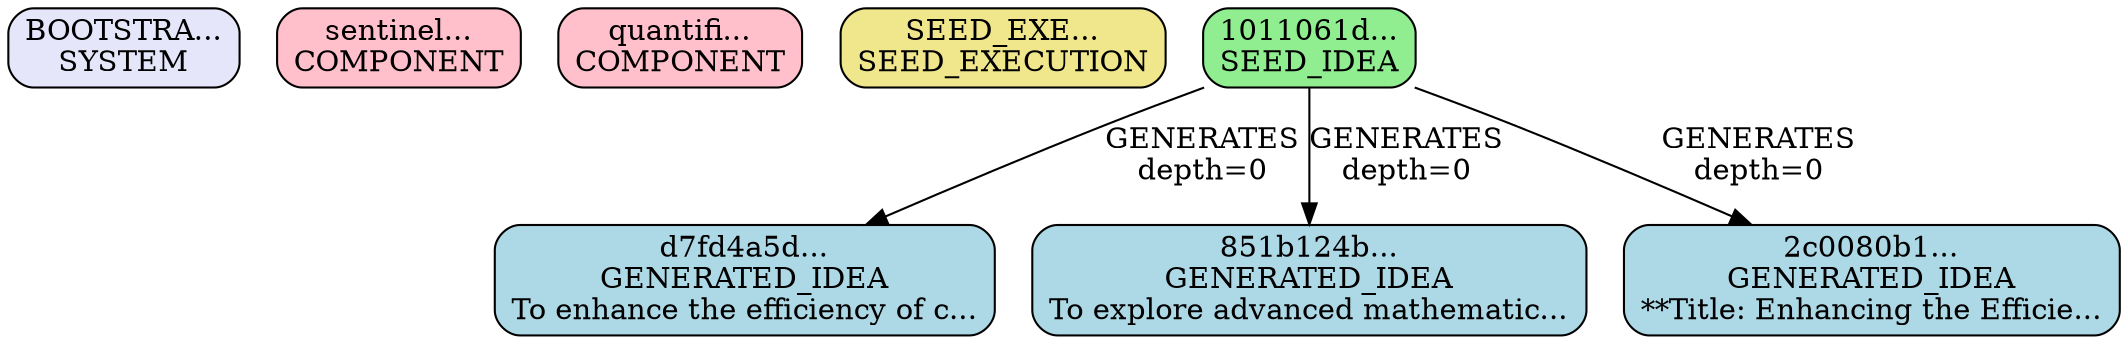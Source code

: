 digraph ExecutionDAG {
    rankdir=TB;
    node [shape=box, style=rounded];
    "BOOTSTRAP" [label="BOOTSTRA...\nSYSTEM", fillcolor=lavender, style="rounded,filled"];
    "sentinel_instance_01" [label="sentinel...\nCOMPONENT", fillcolor=pink, style="rounded,filled"];
    "quantifier_agent_primary" [label="quantifi...\nCOMPONENT", fillcolor=pink, style="rounded,filled"];
    "SEED_EXEC_prime counting" [label="SEED_EXE...\nSEED_EXECUTION", fillcolor=khaki, style="rounded,filled"];
    "1011061d-4986-4e0f-8cdc-c9201f3ded1d" [label="1011061d...\nSEED_IDEA", fillcolor=lightgreen, style="rounded,filled"];
    "d7fd4a5d-2835-41e3-83be-ba694c29e864" [label="d7fd4a5d...\nGENERATED_IDEA\nTo enhance the efficiency of c...", fillcolor=lightblue, style="rounded,filled"];
    "851b124b-7363-4738-950f-3113f0a5540b" [label="851b124b...\nGENERATED_IDEA\nTo explore advanced mathematic...", fillcolor=lightblue, style="rounded,filled"];
    "2c0080b1-ccf8-480b-9555-079929cdc7a2" [label="2c0080b1...\nGENERATED_IDEA\n**Title: Enhancing the Efficie...", fillcolor=lightblue, style="rounded,filled"];
    "1011061d-4986-4e0f-8cdc-c9201f3ded1d" -> "d7fd4a5d-2835-41e3-83be-ba694c29e864" [label="GENERATES\ndepth=0"];
    "1011061d-4986-4e0f-8cdc-c9201f3ded1d" -> "851b124b-7363-4738-950f-3113f0a5540b" [label="GENERATES\ndepth=0"];
    "1011061d-4986-4e0f-8cdc-c9201f3ded1d" -> "2c0080b1-ccf8-480b-9555-079929cdc7a2" [label="GENERATES\ndepth=0"];
}